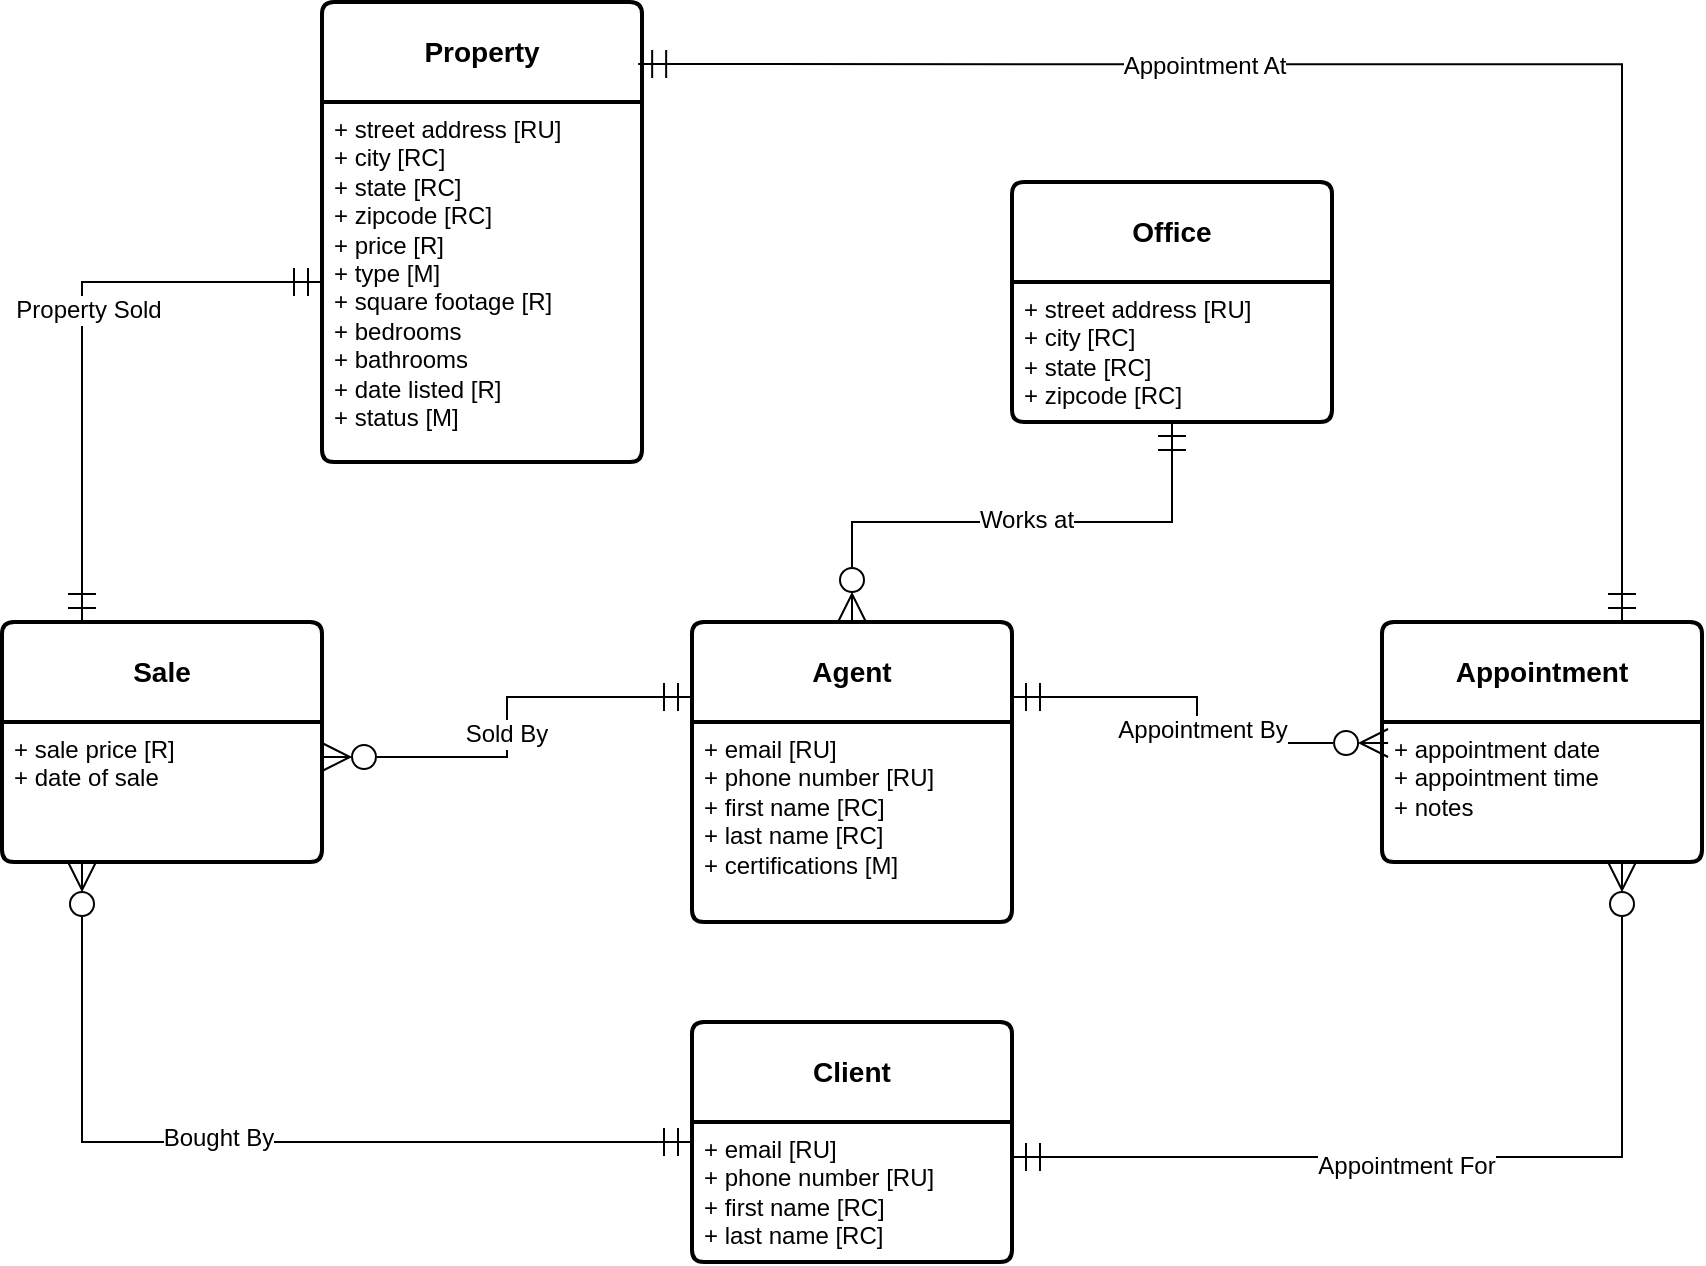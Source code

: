 <mxfile version="24.7.8">
  <diagram name="Page-1" id="K-6_-xR0v2ObGu6qYd1j">
    <mxGraphModel dx="1804" dy="727" grid="1" gridSize="10" guides="1" tooltips="1" connect="1" arrows="1" fold="1" page="1" pageScale="1" pageWidth="850" pageHeight="1100" math="0" shadow="0">
      <root>
        <mxCell id="0" />
        <mxCell id="1" parent="0" />
        <mxCell id="ha-RQ1IIF9EmfUS-NR2r-15" style="edgeStyle=orthogonalEdgeStyle;rounded=0;orthogonalLoop=1;jettySize=auto;html=1;exitX=0;exitY=0.5;exitDx=0;exitDy=0;entryX=0.25;entryY=1;entryDx=0;entryDy=0;startArrow=ERmandOne;startFill=0;endArrow=ERzeroToMany;endFill=0;endSize=12;startSize=12;" parent="1" source="ha-RQ1IIF9EmfUS-NR2r-1" target="ha-RQ1IIF9EmfUS-NR2r-11" edge="1">
          <mxGeometry relative="1" as="geometry" />
        </mxCell>
        <mxCell id="ha-RQ1IIF9EmfUS-NR2r-16" value="&lt;font style=&quot;font-size: 12px;&quot;&gt;Bought By&lt;/font&gt;" style="edgeLabel;html=1;align=center;verticalAlign=middle;resizable=0;points=[];" parent="ha-RQ1IIF9EmfUS-NR2r-15" vertex="1" connectable="0">
          <mxGeometry x="0.067" y="-2" relative="1" as="geometry">
            <mxPoint as="offset" />
          </mxGeometry>
        </mxCell>
        <mxCell id="ha-RQ1IIF9EmfUS-NR2r-1" value="&lt;b&gt;Client&lt;/b&gt;" style="swimlane;childLayout=stackLayout;horizontal=1;startSize=50;horizontalStack=0;rounded=1;fontSize=14;fontStyle=0;strokeWidth=2;resizeParent=0;resizeLast=1;shadow=0;dashed=0;align=center;arcSize=4;whiteSpace=wrap;html=1;" parent="1" vertex="1">
          <mxGeometry x="345" y="520" width="160" height="120" as="geometry" />
        </mxCell>
        <mxCell id="ha-RQ1IIF9EmfUS-NR2r-2" value="+ email [RU]&lt;div&gt;+ phone number [RU]&lt;/div&gt;&lt;div&gt;+ first name [RC]&lt;/div&gt;&lt;div&gt;+ last name [RC]&lt;/div&gt;" style="align=left;strokeColor=none;fillColor=none;spacingLeft=4;fontSize=12;verticalAlign=top;resizable=0;rotatable=0;part=1;html=1;" parent="ha-RQ1IIF9EmfUS-NR2r-1" vertex="1">
          <mxGeometry y="50" width="160" height="70" as="geometry" />
        </mxCell>
        <mxCell id="ha-RQ1IIF9EmfUS-NR2r-21" style="edgeStyle=orthogonalEdgeStyle;rounded=0;orthogonalLoop=1;jettySize=auto;html=1;exitX=0;exitY=0.25;exitDx=0;exitDy=0;entryX=1;entryY=0.25;entryDx=0;entryDy=0;endArrow=ERzeroToMany;endFill=0;startArrow=ERmandOne;startFill=0;endSize=12;startSize=12;" parent="1" source="ha-RQ1IIF9EmfUS-NR2r-3" target="ha-RQ1IIF9EmfUS-NR2r-11" edge="1">
          <mxGeometry relative="1" as="geometry" />
        </mxCell>
        <mxCell id="ha-RQ1IIF9EmfUS-NR2r-22" value="&lt;font style=&quot;font-size: 12px;&quot;&gt;Sold By&lt;/font&gt;" style="edgeLabel;html=1;align=center;verticalAlign=middle;resizable=0;points=[];" parent="ha-RQ1IIF9EmfUS-NR2r-21" vertex="1" connectable="0">
          <mxGeometry x="0.029" y="-1" relative="1" as="geometry">
            <mxPoint as="offset" />
          </mxGeometry>
        </mxCell>
        <mxCell id="ha-RQ1IIF9EmfUS-NR2r-23" style="edgeStyle=orthogonalEdgeStyle;rounded=0;orthogonalLoop=1;jettySize=auto;html=1;exitX=1;exitY=0.25;exitDx=0;exitDy=0;startArrow=ERmandOne;startFill=0;endArrow=ERzeroToMany;endFill=0;endSize=12;startSize=12;entryX=0.019;entryY=0.15;entryDx=0;entryDy=0;entryPerimeter=0;" parent="1" source="ha-RQ1IIF9EmfUS-NR2r-3" target="ha-RQ1IIF9EmfUS-NR2r-13" edge="1">
          <mxGeometry relative="1" as="geometry">
            <mxPoint x="690" y="350" as="targetPoint" />
          </mxGeometry>
        </mxCell>
        <mxCell id="ha-RQ1IIF9EmfUS-NR2r-24" value="&lt;font style=&quot;font-size: 12px;&quot;&gt;Appointment By&lt;/font&gt;" style="edgeLabel;html=1;align=center;verticalAlign=middle;resizable=0;points=[];" parent="ha-RQ1IIF9EmfUS-NR2r-23" vertex="1" connectable="0">
          <mxGeometry x="0.021" y="2" relative="1" as="geometry">
            <mxPoint y="1" as="offset" />
          </mxGeometry>
        </mxCell>
        <mxCell id="ha-RQ1IIF9EmfUS-NR2r-3" value="&lt;b&gt;Agent&lt;/b&gt;" style="swimlane;childLayout=stackLayout;horizontal=1;startSize=50;horizontalStack=0;rounded=1;fontSize=14;fontStyle=0;strokeWidth=2;resizeParent=0;resizeLast=1;shadow=0;dashed=0;align=center;arcSize=4;whiteSpace=wrap;html=1;" parent="1" vertex="1">
          <mxGeometry x="345" y="320" width="160" height="150" as="geometry" />
        </mxCell>
        <mxCell id="ha-RQ1IIF9EmfUS-NR2r-4" value="+ email [RU]&lt;div&gt;+ phone number [RU]&lt;/div&gt;&lt;div&gt;+ first name [RC]&lt;/div&gt;&lt;div&gt;+ last name [RC]&lt;/div&gt;&lt;div&gt;+ certifications [M]&lt;/div&gt;" style="align=left;strokeColor=none;fillColor=none;spacingLeft=4;fontSize=12;verticalAlign=top;resizable=0;rotatable=0;part=1;html=1;" parent="ha-RQ1IIF9EmfUS-NR2r-3" vertex="1">
          <mxGeometry y="50" width="160" height="100" as="geometry" />
        </mxCell>
        <mxCell id="ha-RQ1IIF9EmfUS-NR2r-8" value="&lt;b&gt;Property&lt;/b&gt;" style="swimlane;childLayout=stackLayout;horizontal=1;startSize=50;horizontalStack=0;rounded=1;fontSize=14;fontStyle=0;strokeWidth=2;resizeParent=0;resizeLast=1;shadow=0;dashed=0;align=center;arcSize=4;whiteSpace=wrap;html=1;" parent="1" vertex="1">
          <mxGeometry x="160" y="10" width="160" height="230" as="geometry" />
        </mxCell>
        <mxCell id="ha-RQ1IIF9EmfUS-NR2r-9" value="+ street address [RU]&lt;div&gt;+ city [RC]&lt;/div&gt;&lt;div&gt;+ state [RC]&lt;/div&gt;&lt;div&gt;+ zipcode [RC]&lt;/div&gt;&lt;div&gt;+ price [R]&lt;/div&gt;&lt;div&gt;+ type [M]&lt;/div&gt;&lt;div&gt;+ square footage [R]&lt;/div&gt;&lt;div&gt;+ bedrooms&amp;nbsp;&lt;/div&gt;&lt;div&gt;+ bathrooms&lt;/div&gt;&lt;div&gt;+ date listed [R]&lt;/div&gt;&lt;div&gt;+ status [M]&amp;nbsp;&lt;/div&gt;" style="align=left;strokeColor=none;fillColor=none;spacingLeft=4;fontSize=12;verticalAlign=top;resizable=0;rotatable=0;part=1;html=1;" parent="ha-RQ1IIF9EmfUS-NR2r-8" vertex="1">
          <mxGeometry y="50" width="160" height="180" as="geometry" />
        </mxCell>
        <mxCell id="ha-RQ1IIF9EmfUS-NR2r-10" value="&lt;b&gt;Sale&lt;/b&gt;" style="swimlane;childLayout=stackLayout;horizontal=1;startSize=50;horizontalStack=0;rounded=1;fontSize=14;fontStyle=0;strokeWidth=2;resizeParent=0;resizeLast=1;shadow=0;dashed=0;align=center;arcSize=4;whiteSpace=wrap;html=1;" parent="1" vertex="1">
          <mxGeometry y="320" width="160" height="120" as="geometry" />
        </mxCell>
        <mxCell id="ha-RQ1IIF9EmfUS-NR2r-11" value="+ sale price [R]&lt;div&gt;+ date of sale&lt;/div&gt;" style="align=left;strokeColor=none;fillColor=none;spacingLeft=4;fontSize=12;verticalAlign=top;resizable=0;rotatable=0;part=1;html=1;" parent="ha-RQ1IIF9EmfUS-NR2r-10" vertex="1">
          <mxGeometry y="50" width="160" height="70" as="geometry" />
        </mxCell>
        <mxCell id="ha-RQ1IIF9EmfUS-NR2r-12" value="&lt;b&gt;Appointment&lt;/b&gt;" style="swimlane;childLayout=stackLayout;horizontal=1;startSize=50;horizontalStack=0;rounded=1;fontSize=14;fontStyle=0;strokeWidth=2;resizeParent=0;resizeLast=1;shadow=0;dashed=0;align=center;arcSize=4;whiteSpace=wrap;html=1;" parent="1" vertex="1">
          <mxGeometry x="690" y="320" width="160" height="120" as="geometry" />
        </mxCell>
        <mxCell id="ha-RQ1IIF9EmfUS-NR2r-13" value="+ appointment date&amp;nbsp;&lt;div&gt;+ appointment time&amp;nbsp;&lt;/div&gt;&lt;div&gt;+ notes&lt;/div&gt;" style="align=left;strokeColor=none;fillColor=none;spacingLeft=4;fontSize=12;verticalAlign=top;resizable=0;rotatable=0;part=1;html=1;" parent="ha-RQ1IIF9EmfUS-NR2r-12" vertex="1">
          <mxGeometry y="50" width="160" height="70" as="geometry" />
        </mxCell>
        <mxCell id="ha-RQ1IIF9EmfUS-NR2r-17" style="edgeStyle=orthogonalEdgeStyle;rounded=0;orthogonalLoop=1;jettySize=auto;html=1;exitX=0;exitY=0.5;exitDx=0;exitDy=0;entryX=0.25;entryY=0;entryDx=0;entryDy=0;startArrow=ERmandOne;startFill=0;endArrow=ERmandOne;endFill=0;endSize=12;startSize=12;" parent="1" source="ha-RQ1IIF9EmfUS-NR2r-9" target="ha-RQ1IIF9EmfUS-NR2r-10" edge="1">
          <mxGeometry relative="1" as="geometry" />
        </mxCell>
        <mxCell id="ha-RQ1IIF9EmfUS-NR2r-19" value="&lt;font style=&quot;font-size: 12px;&quot;&gt;Property Sold&lt;/font&gt;" style="edgeLabel;html=1;align=center;verticalAlign=middle;resizable=0;points=[];" parent="ha-RQ1IIF9EmfUS-NR2r-17" vertex="1" connectable="0">
          <mxGeometry x="-0.076" y="3" relative="1" as="geometry">
            <mxPoint as="offset" />
          </mxGeometry>
        </mxCell>
        <mxCell id="ha-RQ1IIF9EmfUS-NR2r-18" style="edgeStyle=orthogonalEdgeStyle;rounded=0;orthogonalLoop=1;jettySize=auto;html=1;exitX=0.988;exitY=0.135;exitDx=0;exitDy=0;entryX=0.75;entryY=0;entryDx=0;entryDy=0;startArrow=ERmandOne;startFill=0;endArrow=ERmandOne;endFill=0;endSize=12;startSize=12;exitPerimeter=0;" parent="1" source="ha-RQ1IIF9EmfUS-NR2r-8" target="ha-RQ1IIF9EmfUS-NR2r-12" edge="1">
          <mxGeometry relative="1" as="geometry" />
        </mxCell>
        <mxCell id="ha-RQ1IIF9EmfUS-NR2r-20" value="&lt;font style=&quot;font-size: 12px;&quot;&gt;Appointment At&lt;/font&gt;" style="edgeLabel;html=1;align=center;verticalAlign=middle;resizable=0;points=[];" parent="ha-RQ1IIF9EmfUS-NR2r-18" vertex="1" connectable="0">
          <mxGeometry x="-0.266" y="-1" relative="1" as="geometry">
            <mxPoint as="offset" />
          </mxGeometry>
        </mxCell>
        <mxCell id="ha-RQ1IIF9EmfUS-NR2r-26" style="edgeStyle=orthogonalEdgeStyle;rounded=0;orthogonalLoop=1;jettySize=auto;html=1;exitX=1;exitY=0.25;exitDx=0;exitDy=0;entryX=0.75;entryY=1;entryDx=0;entryDy=0;startArrow=ERmandOne;startFill=0;endArrow=ERzeroToMany;endFill=0;endSize=12;startSize=12;" parent="1" source="ha-RQ1IIF9EmfUS-NR2r-2" target="ha-RQ1IIF9EmfUS-NR2r-13" edge="1">
          <mxGeometry relative="1" as="geometry" />
        </mxCell>
        <mxCell id="ha-RQ1IIF9EmfUS-NR2r-27" value="&lt;font style=&quot;font-size: 12px;&quot;&gt;Appointment For&lt;/font&gt;" style="edgeLabel;html=1;align=center;verticalAlign=middle;resizable=0;points=[];" parent="ha-RQ1IIF9EmfUS-NR2r-26" vertex="1" connectable="0">
          <mxGeometry x="-0.129" y="-4" relative="1" as="geometry">
            <mxPoint as="offset" />
          </mxGeometry>
        </mxCell>
        <mxCell id="8OvES9UqH-KEJQZNUYOS-1" value="&lt;b&gt;Office&lt;/b&gt;" style="swimlane;childLayout=stackLayout;horizontal=1;startSize=50;horizontalStack=0;rounded=1;fontSize=14;fontStyle=0;strokeWidth=2;resizeParent=0;resizeLast=1;shadow=0;dashed=0;align=center;arcSize=4;whiteSpace=wrap;html=1;" vertex="1" parent="1">
          <mxGeometry x="505" y="100" width="160" height="120" as="geometry" />
        </mxCell>
        <mxCell id="8OvES9UqH-KEJQZNUYOS-2" value="+ street address [RU]&lt;div&gt;&lt;div&gt;+ city [RC]&lt;/div&gt;&lt;div&gt;+ state [RC]&lt;/div&gt;&lt;div&gt;+ zipcode [RC]&lt;/div&gt;&lt;/div&gt;" style="align=left;strokeColor=none;fillColor=none;spacingLeft=4;fontSize=12;verticalAlign=top;resizable=0;rotatable=0;part=1;html=1;" vertex="1" parent="8OvES9UqH-KEJQZNUYOS-1">
          <mxGeometry y="50" width="160" height="70" as="geometry" />
        </mxCell>
        <mxCell id="8OvES9UqH-KEJQZNUYOS-3" style="edgeStyle=orthogonalEdgeStyle;rounded=0;orthogonalLoop=1;jettySize=auto;html=1;entryX=0.5;entryY=0;entryDx=0;entryDy=0;endArrow=ERzeroToMany;endFill=0;startArrow=ERmandOne;startFill=0;endSize=12;startSize=12;" edge="1" parent="1" source="8OvES9UqH-KEJQZNUYOS-2" target="ha-RQ1IIF9EmfUS-NR2r-3">
          <mxGeometry relative="1" as="geometry" />
        </mxCell>
        <mxCell id="8OvES9UqH-KEJQZNUYOS-4" value="&lt;font style=&quot;font-size: 12px;&quot;&gt;Works at&lt;/font&gt;" style="edgeLabel;html=1;align=center;verticalAlign=middle;resizable=0;points=[];" vertex="1" connectable="0" parent="8OvES9UqH-KEJQZNUYOS-3">
          <mxGeometry x="-0.054" y="-1" relative="1" as="geometry">
            <mxPoint as="offset" />
          </mxGeometry>
        </mxCell>
      </root>
    </mxGraphModel>
  </diagram>
</mxfile>
